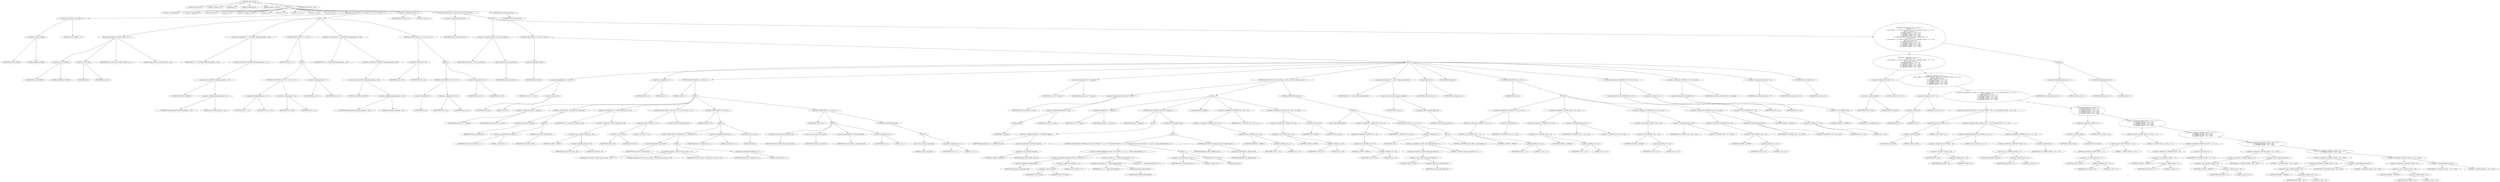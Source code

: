 digraph cache_insert {  
"1000111" [label = "(METHOD,cache_insert)" ]
"1000112" [label = "(PARAM,const char *a1)" ]
"1000113" [label = "(PARAM,_DWORD *a2)" ]
"1000114" [label = "(PARAM,int a3)" ]
"1000115" [label = "(PARAM,unsigned int a4)" ]
"1000116" [label = "(PARAM,unsigned __int16 a5)" ]
"1000117" [label = "(BLOCK,,)" ]
"1000118" [label = "(LOCAL,v5: unsigned int)" ]
"1000119" [label = "(LOCAL,v6: unsigned int)" ]
"1000120" [label = "(LOCAL,result: int)" ]
"1000121" [label = "(LOCAL,v8: int)" ]
"1000122" [label = "(LOCAL,v9: unsigned __int16)" ]
"1000123" [label = "(LOCAL,v10: int)" ]
"1000124" [label = "(LOCAL,v11: int)" ]
"1000125" [label = "(LOCAL,v12: char *)" ]
"1000126" [label = "(LOCAL,v13: char)" ]
"1000127" [label = "(LOCAL,v14: int)" ]
"1000128" [label = "(CONTROL_STRUCTURE,if ( (a5 & 0x980) != 0 ),if ( (a5 & 0x980) != 0 ))" ]
"1000129" [label = "(<operator>.notEquals,(a5 & 0x980) != 0)" ]
"1000130" [label = "(<operator>.and,a5 & 0x980)" ]
"1000131" [label = "(IDENTIFIER,a5,a5 & 0x980)" ]
"1000132" [label = "(LITERAL,0x980,a5 & 0x980)" ]
"1000133" [label = "(LITERAL,0,(a5 & 0x980) != 0)" ]
"1000134" [label = "(BLOCK,,)" ]
"1000135" [label = "(log_query,log_query(a5 | 0x10000, (int)a1, a2, 0))" ]
"1000136" [label = "(<operator>.or,a5 | 0x10000)" ]
"1000137" [label = "(IDENTIFIER,a5,a5 | 0x10000)" ]
"1000138" [label = "(LITERAL,0x10000,a5 | 0x10000)" ]
"1000139" [label = "(<operator>.cast,(int)a1)" ]
"1000140" [label = "(UNKNOWN,int,int)" ]
"1000141" [label = "(IDENTIFIER,a1,(int)a1)" ]
"1000142" [label = "(IDENTIFIER,a2,log_query(a5 | 0x10000, (int)a1, a2, 0))" ]
"1000143" [label = "(LITERAL,0,log_query(a5 | 0x10000, (int)a1, a2, 0))" ]
"1000144" [label = "(<operator>.assignment,v5 = *(_DWORD *)(dnsmasq_daemon + 252))" ]
"1000145" [label = "(IDENTIFIER,v5,v5 = *(_DWORD *)(dnsmasq_daemon + 252))" ]
"1000146" [label = "(<operator>.indirection,*(_DWORD *)(dnsmasq_daemon + 252))" ]
"1000147" [label = "(<operator>.cast,(_DWORD *)(dnsmasq_daemon + 252))" ]
"1000148" [label = "(UNKNOWN,_DWORD *,_DWORD *)" ]
"1000149" [label = "(<operator>.addition,dnsmasq_daemon + 252)" ]
"1000150" [label = "(IDENTIFIER,dnsmasq_daemon,dnsmasq_daemon + 252)" ]
"1000151" [label = "(LITERAL,252,dnsmasq_daemon + 252)" ]
"1000152" [label = "(CONTROL_STRUCTURE,if ( v5 ),if ( v5 ))" ]
"1000153" [label = "(IDENTIFIER,v5,if ( v5 ))" ]
"1000154" [label = "(BLOCK,,)" ]
"1000155" [label = "(CONTROL_STRUCTURE,if ( a4 <= v5 ),if ( a4 <= v5 ))" ]
"1000156" [label = "(<operator>.lessEqualsThan,a4 <= v5)" ]
"1000157" [label = "(IDENTIFIER,a4,a4 <= v5)" ]
"1000158" [label = "(IDENTIFIER,v5,a4 <= v5)" ]
"1000159" [label = "(<operator>.assignment,v5 = a4)" ]
"1000160" [label = "(IDENTIFIER,v5,v5 = a4)" ]
"1000161" [label = "(IDENTIFIER,a4,v5 = a4)" ]
"1000162" [label = "(<operator>.assignment,a4 = v5)" ]
"1000163" [label = "(IDENTIFIER,a4,a4 = v5)" ]
"1000164" [label = "(IDENTIFIER,v5,a4 = v5)" ]
"1000165" [label = "(<operator>.assignment,v6 = *(_DWORD *)(dnsmasq_daemon + 248))" ]
"1000166" [label = "(IDENTIFIER,v6,v6 = *(_DWORD *)(dnsmasq_daemon + 248))" ]
"1000167" [label = "(<operator>.indirection,*(_DWORD *)(dnsmasq_daemon + 248))" ]
"1000168" [label = "(<operator>.cast,(_DWORD *)(dnsmasq_daemon + 248))" ]
"1000169" [label = "(UNKNOWN,_DWORD *,_DWORD *)" ]
"1000170" [label = "(<operator>.addition,dnsmasq_daemon + 248)" ]
"1000171" [label = "(IDENTIFIER,dnsmasq_daemon,dnsmasq_daemon + 248)" ]
"1000172" [label = "(LITERAL,248,dnsmasq_daemon + 248)" ]
"1000173" [label = "(CONTROL_STRUCTURE,if ( a4 < v6 ),if ( a4 < v6 ))" ]
"1000174" [label = "(<operator>.lessThan,a4 < v6)" ]
"1000175" [label = "(IDENTIFIER,a4,a4 < v6)" ]
"1000176" [label = "(IDENTIFIER,v6,a4 < v6)" ]
"1000177" [label = "(BLOCK,,)" ]
"1000178" [label = "(CONTROL_STRUCTURE,if ( !v6 ),if ( !v6 ))" ]
"1000179" [label = "(<operator>.logicalNot,!v6)" ]
"1000180" [label = "(IDENTIFIER,v6,!v6)" ]
"1000181" [label = "(<operator>.assignment,v6 = a4)" ]
"1000182" [label = "(IDENTIFIER,v6,v6 = a4)" ]
"1000183" [label = "(IDENTIFIER,a4,v6 = a4)" ]
"1000184" [label = "(<operator>.assignment,a4 = v6)" ]
"1000185" [label = "(IDENTIFIER,a4,a4 = v6)" ]
"1000186" [label = "(IDENTIFIER,v6,a4 = v6)" ]
"1000187" [label = "(<operator>.assignment,result = 0)" ]
"1000188" [label = "(IDENTIFIER,result,result = 0)" ]
"1000189" [label = "(LITERAL,0,result = 0)" ]
"1000190" [label = "(CONTROL_STRUCTURE,if ( !insert_error ),if ( !insert_error ))" ]
"1000191" [label = "(<operator>.logicalNot,!insert_error)" ]
"1000192" [label = "(IDENTIFIER,insert_error,!insert_error)" ]
"1000193" [label = "(BLOCK,,)" ]
"1000194" [label = "(<operator>.assignment,result = cache_scan_free(a5))" ]
"1000195" [label = "(IDENTIFIER,result,result = cache_scan_free(a5))" ]
"1000196" [label = "(cache_scan_free,cache_scan_free(a5))" ]
"1000197" [label = "(IDENTIFIER,a5,cache_scan_free(a5))" ]
"1000198" [label = "(CONTROL_STRUCTURE,if ( !result ),if ( !result ))" ]
"1000199" [label = "(<operator>.logicalNot,!result)" ]
"1000200" [label = "(IDENTIFIER,result,!result)" ]
"1000201" [label = "(BLOCK,,)" ]
"1000202" [label = "(<operator>.assignment,v14 = a5 & 4)" ]
"1000203" [label = "(IDENTIFIER,v14,v14 = a5 & 4)" ]
"1000204" [label = "(<operator>.and,a5 & 4)" ]
"1000205" [label = "(IDENTIFIER,a5,a5 & 4)" ]
"1000206" [label = "(LITERAL,4,a5 & 4)" ]
"1000207" [label = "(<operator>.assignment,v8 = 0)" ]
"1000208" [label = "(IDENTIFIER,v8,v8 = 0)" ]
"1000209" [label = "(LITERAL,0,v8 = 0)" ]
"1000210" [label = "(CONTROL_STRUCTURE,while ( 1 ),while ( 1 ))" ]
"1000211" [label = "(LITERAL,1,while ( 1 ))" ]
"1000212" [label = "(BLOCK,,)" ]
"1000213" [label = "(<operator>.assignment,result = cache_tail)" ]
"1000214" [label = "(IDENTIFIER,result,result = cache_tail)" ]
"1000215" [label = "(IDENTIFIER,cache_tail,result = cache_tail)" ]
"1000216" [label = "(CONTROL_STRUCTURE,if ( !cache_tail ),if ( !cache_tail ))" ]
"1000217" [label = "(<operator>.logicalNot,!cache_tail)" ]
"1000218" [label = "(IDENTIFIER,cache_tail,!cache_tail)" ]
"1000219" [label = "(BLOCK,,)" ]
"1000220" [label = "(<operator>.assignment,insert_error = 1)" ]
"1000221" [label = "(IDENTIFIER,insert_error,insert_error = 1)" ]
"1000222" [label = "(LITERAL,1,insert_error = 1)" ]
"1000223" [label = "(RETURN,return result;,return result;)" ]
"1000224" [label = "(IDENTIFIER,result,return result;)" ]
"1000225" [label = "(<operator>.assignment,v9 = *(_WORD *)(cache_tail + 36))" ]
"1000226" [label = "(IDENTIFIER,v9,v9 = *(_WORD *)(cache_tail + 36))" ]
"1000227" [label = "(<operator>.indirection,*(_WORD *)(cache_tail + 36))" ]
"1000228" [label = "(<operator>.cast,(_WORD *)(cache_tail + 36))" ]
"1000229" [label = "(UNKNOWN,_WORD *,_WORD *)" ]
"1000230" [label = "(<operator>.addition,cache_tail + 36)" ]
"1000231" [label = "(IDENTIFIER,cache_tail,cache_tail + 36)" ]
"1000232" [label = "(LITERAL,36,cache_tail + 36)" ]
"1000233" [label = "(CONTROL_STRUCTURE,if ( (v9 & 0xC) == 0 ),if ( (v9 & 0xC) == 0 ))" ]
"1000234" [label = "(<operator>.equals,(v9 & 0xC) == 0)" ]
"1000235" [label = "(<operator>.and,v9 & 0xC)" ]
"1000236" [label = "(IDENTIFIER,v9,v9 & 0xC)" ]
"1000237" [label = "(LITERAL,0xC,v9 & 0xC)" ]
"1000238" [label = "(LITERAL,0,(v9 & 0xC) == 0)" ]
"1000239" [label = "(CONTROL_STRUCTURE,break;,break;)" ]
"1000240" [label = "(CONTROL_STRUCTURE,if ( v8 ),if ( v8 ))" ]
"1000241" [label = "(IDENTIFIER,v8,if ( v8 ))" ]
"1000242" [label = "(BLOCK,,)" ]
"1000243" [label = "(CONTROL_STRUCTURE,if ( !warned_8375 ),if ( !warned_8375 ))" ]
"1000244" [label = "(<operator>.logicalNot,!warned_8375)" ]
"1000245" [label = "(IDENTIFIER,warned_8375,!warned_8375)" ]
"1000246" [label = "(BLOCK,,)" ]
"1000247" [label = "(my_syslog,my_syslog(3, \"Internal error in cache.\", v13))" ]
"1000248" [label = "(LITERAL,3,my_syslog(3, \"Internal error in cache.\", v13))" ]
"1000249" [label = "(LITERAL,\"Internal error in cache.\",my_syslog(3, \"Internal error in cache.\", v13))" ]
"1000250" [label = "(IDENTIFIER,v13,my_syslog(3, \"Internal error in cache.\", v13))" ]
"1000251" [label = "(<operator>.assignment,warned_8375 = 1)" ]
"1000252" [label = "(IDENTIFIER,warned_8375,warned_8375 = 1)" ]
"1000253" [label = "(LITERAL,1,warned_8375 = 1)" ]
"1000254" [label = "(<operator>.assignment,insert_error = 1)" ]
"1000255" [label = "(IDENTIFIER,insert_error,insert_error = 1)" ]
"1000256" [label = "(LITERAL,1,insert_error = 1)" ]
"1000257" [label = "(RETURN,return 0;,return 0;)" ]
"1000258" [label = "(LITERAL,0,return 0;)" ]
"1000259" [label = "(CONTROL_STRUCTURE,if ( v14 ),if ( v14 ))" ]
"1000260" [label = "(IDENTIFIER,v14,if ( v14 ))" ]
"1000261" [label = "(BLOCK,,)" ]
"1000262" [label = "(cache_get_name,cache_get_name(cache_tail))" ]
"1000263" [label = "(IDENTIFIER,cache_tail,cache_get_name(cache_tail))" ]
"1000264" [label = "(cache_scan_free,cache_scan_free(v9))" ]
"1000265" [label = "(IDENTIFIER,v9,cache_scan_free(v9))" ]
"1000266" [label = "(<operator>.preIncrement,++cache_live_freed)" ]
"1000267" [label = "(IDENTIFIER,cache_live_freed,++cache_live_freed)" ]
"1000268" [label = "(<operator>.assignment,v8 = 1)" ]
"1000269" [label = "(IDENTIFIER,v8,v8 = 1)" ]
"1000270" [label = "(LITERAL,1,v8 = 1)" ]
"1000271" [label = "(CONTROL_STRUCTURE,else,else)" ]
"1000272" [label = "(BLOCK,,)" ]
"1000273" [label = "(cache_scan_free,cache_scan_free(0))" ]
"1000274" [label = "(LITERAL,0,cache_scan_free(0))" ]
"1000275" [label = "(<operator>.assignment,v14 = 1)" ]
"1000276" [label = "(IDENTIFIER,v14,v14 = 1)" ]
"1000277" [label = "(LITERAL,1,v14 = 1)" ]
"1000278" [label = "(<operator>.assignment,v10 = cache_tail)" ]
"1000279" [label = "(IDENTIFIER,v10,v10 = cache_tail)" ]
"1000280" [label = "(IDENTIFIER,cache_tail,v10 = cache_tail)" ]
"1000281" [label = "(CONTROL_STRUCTURE,if ( a1 && strlen(a1) > 0x31 ),if ( a1 && strlen(a1) > 0x31 ))" ]
"1000282" [label = "(<operator>.logicalAnd,a1 && strlen(a1) > 0x31)" ]
"1000283" [label = "(IDENTIFIER,a1,a1 && strlen(a1) > 0x31)" ]
"1000284" [label = "(<operator>.greaterThan,strlen(a1) > 0x31)" ]
"1000285" [label = "(strlen,strlen(a1))" ]
"1000286" [label = "(IDENTIFIER,a1,strlen(a1))" ]
"1000287" [label = "(LITERAL,0x31,strlen(a1) > 0x31)" ]
"1000288" [label = "(BLOCK,,)" ]
"1000289" [label = "(<operator>.assignment,v11 = big_free)" ]
"1000290" [label = "(IDENTIFIER,v11,v11 = big_free)" ]
"1000291" [label = "(IDENTIFIER,big_free,v11 = big_free)" ]
"1000292" [label = "(CONTROL_STRUCTURE,if ( big_free ),if ( big_free ))" ]
"1000293" [label = "(IDENTIFIER,big_free,if ( big_free ))" ]
"1000294" [label = "(BLOCK,,)" ]
"1000295" [label = "(<operator>.assignment,big_free = *(_DWORD *)big_free)" ]
"1000296" [label = "(IDENTIFIER,big_free,big_free = *(_DWORD *)big_free)" ]
"1000297" [label = "(<operator>.indirection,*(_DWORD *)big_free)" ]
"1000298" [label = "(<operator>.cast,(_DWORD *)big_free)" ]
"1000299" [label = "(UNKNOWN,_DWORD *,_DWORD *)" ]
"1000300" [label = "(IDENTIFIER,big_free,(_DWORD *)big_free)" ]
"1000301" [label = "(CONTROL_STRUCTURE,else,else)" ]
"1000302" [label = "(BLOCK,,)" ]
"1000303" [label = "(CONTROL_STRUCTURE,if ( !bignames_left && (a5 & 0x5000) == 0 || (v11 = whine_malloc(0x404u)) == 0 ),if ( !bignames_left && (a5 & 0x5000) == 0 || (v11 = whine_malloc(0x404u)) == 0 ))" ]
"1000304" [label = "(<operator>.logicalOr,!bignames_left && (a5 & 0x5000) == 0 || (v11 = whine_malloc(0x404u)) == 0)" ]
"1000305" [label = "(<operator>.logicalAnd,!bignames_left && (a5 & 0x5000) == 0)" ]
"1000306" [label = "(<operator>.logicalNot,!bignames_left)" ]
"1000307" [label = "(IDENTIFIER,bignames_left,!bignames_left)" ]
"1000308" [label = "(<operator>.equals,(a5 & 0x5000) == 0)" ]
"1000309" [label = "(<operator>.and,a5 & 0x5000)" ]
"1000310" [label = "(IDENTIFIER,a5,a5 & 0x5000)" ]
"1000311" [label = "(LITERAL,0x5000,a5 & 0x5000)" ]
"1000312" [label = "(LITERAL,0,(a5 & 0x5000) == 0)" ]
"1000313" [label = "(<operator>.equals,(v11 = whine_malloc(0x404u)) == 0)" ]
"1000314" [label = "(<operator>.assignment,v11 = whine_malloc(0x404u))" ]
"1000315" [label = "(IDENTIFIER,v11,v11 = whine_malloc(0x404u))" ]
"1000316" [label = "(whine_malloc,whine_malloc(0x404u))" ]
"1000317" [label = "(LITERAL,0x404u,whine_malloc(0x404u))" ]
"1000318" [label = "(LITERAL,0,(v11 = whine_malloc(0x404u)) == 0)" ]
"1000319" [label = "(BLOCK,,)" ]
"1000320" [label = "(<operator>.assignment,insert_error = 1)" ]
"1000321" [label = "(IDENTIFIER,insert_error,insert_error = 1)" ]
"1000322" [label = "(LITERAL,1,insert_error = 1)" ]
"1000323" [label = "(RETURN,return 0;,return 0;)" ]
"1000324" [label = "(LITERAL,0,return 0;)" ]
"1000325" [label = "(CONTROL_STRUCTURE,if ( bignames_left ),if ( bignames_left ))" ]
"1000326" [label = "(IDENTIFIER,bignames_left,if ( bignames_left ))" ]
"1000327" [label = "(<operator>.preDecrement,--bignames_left)" ]
"1000328" [label = "(IDENTIFIER,bignames_left,--bignames_left)" ]
"1000329" [label = "(cache_unlink,cache_unlink())" ]
"1000330" [label = "(<operator>.assignment,*(_DWORD *)(v10 + 40) = v11)" ]
"1000331" [label = "(<operator>.indirection,*(_DWORD *)(v10 + 40))" ]
"1000332" [label = "(<operator>.cast,(_DWORD *)(v10 + 40))" ]
"1000333" [label = "(UNKNOWN,_DWORD *,_DWORD *)" ]
"1000334" [label = "(<operator>.addition,v10 + 40)" ]
"1000335" [label = "(IDENTIFIER,v10,v10 + 40)" ]
"1000336" [label = "(LITERAL,40,v10 + 40)" ]
"1000337" [label = "(IDENTIFIER,v11,*(_DWORD *)(v10 + 40) = v11)" ]
"1000338" [label = "(<operator>.assignment,*(_WORD *)(v10 + 36) = a5 | 0x200)" ]
"1000339" [label = "(<operator>.indirection,*(_WORD *)(v10 + 36))" ]
"1000340" [label = "(<operator>.cast,(_WORD *)(v10 + 36))" ]
"1000341" [label = "(UNKNOWN,_WORD *,_WORD *)" ]
"1000342" [label = "(<operator>.addition,v10 + 36)" ]
"1000343" [label = "(IDENTIFIER,v10,v10 + 36)" ]
"1000344" [label = "(LITERAL,36,v10 + 36)" ]
"1000345" [label = "(<operator>.or,a5 | 0x200)" ]
"1000346" [label = "(IDENTIFIER,a5,a5 | 0x200)" ]
"1000347" [label = "(LITERAL,0x200,a5 | 0x200)" ]
"1000348" [label = "(CONTROL_STRUCTURE,else,else)" ]
"1000349" [label = "(BLOCK,,)" ]
"1000350" [label = "(cache_unlink,cache_unlink())" ]
"1000351" [label = "(<operator>.assignment,*(_WORD *)(v10 + 36) = a5)" ]
"1000352" [label = "(<operator>.indirection,*(_WORD *)(v10 + 36))" ]
"1000353" [label = "(<operator>.cast,(_WORD *)(v10 + 36))" ]
"1000354" [label = "(UNKNOWN,_WORD *,_WORD *)" ]
"1000355" [label = "(<operator>.addition,v10 + 36)" ]
"1000356" [label = "(IDENTIFIER,v10,v10 + 36)" ]
"1000357" [label = "(LITERAL,36,v10 + 36)" ]
"1000358" [label = "(IDENTIFIER,a5,*(_WORD *)(v10 + 36) = a5)" ]
"1000359" [label = "(CONTROL_STRUCTURE,if ( !a1 ),if ( !a1 ))" ]
"1000360" [label = "(<operator>.logicalNot,!a1)" ]
"1000361" [label = "(IDENTIFIER,a1,!a1)" ]
"1000362" [label = "(BLOCK,,)" ]
"1000363" [label = "(<operator>.assignment,*(_BYTE *)cache_get_name(v10) = 0)" ]
"1000364" [label = "(<operator>.indirection,*(_BYTE *)cache_get_name(v10))" ]
"1000365" [label = "(<operator>.cast,(_BYTE *)cache_get_name(v10))" ]
"1000366" [label = "(UNKNOWN,_BYTE *,_BYTE *)" ]
"1000367" [label = "(cache_get_name,cache_get_name(v10))" ]
"1000368" [label = "(IDENTIFIER,v10,cache_get_name(v10))" ]
"1000369" [label = "(LITERAL,0,*(_BYTE *)cache_get_name(v10) = 0)" ]
"1000370" [label = "(CONTROL_STRUCTURE,goto LABEL_47;,goto LABEL_47;)" ]
"1000371" [label = "(<operator>.assignment,v12 = (char *)cache_get_name(v10))" ]
"1000372" [label = "(IDENTIFIER,v12,v12 = (char *)cache_get_name(v10))" ]
"1000373" [label = "(<operator>.cast,(char *)cache_get_name(v10))" ]
"1000374" [label = "(UNKNOWN,char *,char *)" ]
"1000375" [label = "(cache_get_name,cache_get_name(v10))" ]
"1000376" [label = "(IDENTIFIER,v10,cache_get_name(v10))" ]
"1000377" [label = "(strcpy,strcpy(v12, a1))" ]
"1000378" [label = "(IDENTIFIER,v12,strcpy(v12, a1))" ]
"1000379" [label = "(IDENTIFIER,a1,strcpy(v12, a1))" ]
"1000380" [label = "(JUMP_TARGET,LABEL_47)" ]
"1000381" [label = "(CONTROL_STRUCTURE,if ( a2 ),if ( a2 ))" ]
"1000382" [label = "(IDENTIFIER,a2,if ( a2 ))" ]
"1000383" [label = "(BLOCK,,)" ]
"1000384" [label = "(<operator>.assignment,*(_DWORD *)(v10 + 12) = *a2)" ]
"1000385" [label = "(<operator>.indirection,*(_DWORD *)(v10 + 12))" ]
"1000386" [label = "(<operator>.cast,(_DWORD *)(v10 + 12))" ]
"1000387" [label = "(UNKNOWN,_DWORD *,_DWORD *)" ]
"1000388" [label = "(<operator>.addition,v10 + 12)" ]
"1000389" [label = "(IDENTIFIER,v10,v10 + 12)" ]
"1000390" [label = "(LITERAL,12,v10 + 12)" ]
"1000391" [label = "(<operator>.indirection,*a2)" ]
"1000392" [label = "(IDENTIFIER,a2,*(_DWORD *)(v10 + 12) = *a2)" ]
"1000393" [label = "(<operator>.assignment,*(_DWORD *)(v10 + 16) = a2[1])" ]
"1000394" [label = "(<operator>.indirection,*(_DWORD *)(v10 + 16))" ]
"1000395" [label = "(<operator>.cast,(_DWORD *)(v10 + 16))" ]
"1000396" [label = "(UNKNOWN,_DWORD *,_DWORD *)" ]
"1000397" [label = "(<operator>.addition,v10 + 16)" ]
"1000398" [label = "(IDENTIFIER,v10,v10 + 16)" ]
"1000399" [label = "(LITERAL,16,v10 + 16)" ]
"1000400" [label = "(<operator>.indirectIndexAccess,a2[1])" ]
"1000401" [label = "(IDENTIFIER,a2,*(_DWORD *)(v10 + 16) = a2[1])" ]
"1000402" [label = "(LITERAL,1,*(_DWORD *)(v10 + 16) = a2[1])" ]
"1000403" [label = "(<operator>.assignment,*(_DWORD *)(v10 + 20) = a2[2])" ]
"1000404" [label = "(<operator>.indirection,*(_DWORD *)(v10 + 20))" ]
"1000405" [label = "(<operator>.cast,(_DWORD *)(v10 + 20))" ]
"1000406" [label = "(UNKNOWN,_DWORD *,_DWORD *)" ]
"1000407" [label = "(<operator>.addition,v10 + 20)" ]
"1000408" [label = "(IDENTIFIER,v10,v10 + 20)" ]
"1000409" [label = "(LITERAL,20,v10 + 20)" ]
"1000410" [label = "(<operator>.indirectIndexAccess,a2[2])" ]
"1000411" [label = "(IDENTIFIER,a2,*(_DWORD *)(v10 + 20) = a2[2])" ]
"1000412" [label = "(LITERAL,2,*(_DWORD *)(v10 + 20) = a2[2])" ]
"1000413" [label = "(<operator>.assignment,*(_DWORD *)(v10 + 24) = a2[3])" ]
"1000414" [label = "(<operator>.indirection,*(_DWORD *)(v10 + 24))" ]
"1000415" [label = "(<operator>.cast,(_DWORD *)(v10 + 24))" ]
"1000416" [label = "(UNKNOWN,_DWORD *,_DWORD *)" ]
"1000417" [label = "(<operator>.addition,v10 + 24)" ]
"1000418" [label = "(IDENTIFIER,v10,v10 + 24)" ]
"1000419" [label = "(LITERAL,24,v10 + 24)" ]
"1000420" [label = "(<operator>.indirectIndexAccess,a2[3])" ]
"1000421" [label = "(IDENTIFIER,a2,*(_DWORD *)(v10 + 24) = a2[3])" ]
"1000422" [label = "(LITERAL,3,*(_DWORD *)(v10 + 24) = a2[3])" ]
"1000423" [label = "(<operator>.assignment,*(_DWORD *)(v10 + 28) = a3 + a4)" ]
"1000424" [label = "(<operator>.indirection,*(_DWORD *)(v10 + 28))" ]
"1000425" [label = "(<operator>.cast,(_DWORD *)(v10 + 28))" ]
"1000426" [label = "(UNKNOWN,_DWORD *,_DWORD *)" ]
"1000427" [label = "(<operator>.addition,v10 + 28)" ]
"1000428" [label = "(IDENTIFIER,v10,v10 + 28)" ]
"1000429" [label = "(LITERAL,28,v10 + 28)" ]
"1000430" [label = "(<operator>.addition,a3 + a4)" ]
"1000431" [label = "(IDENTIFIER,a3,a3 + a4)" ]
"1000432" [label = "(IDENTIFIER,a4,a3 + a4)" ]
"1000433" [label = "(<operator>.assignment,*(_DWORD *)v10 = new_chain)" ]
"1000434" [label = "(<operator>.indirection,*(_DWORD *)v10)" ]
"1000435" [label = "(<operator>.cast,(_DWORD *)v10)" ]
"1000436" [label = "(UNKNOWN,_DWORD *,_DWORD *)" ]
"1000437" [label = "(IDENTIFIER,v10,(_DWORD *)v10)" ]
"1000438" [label = "(IDENTIFIER,new_chain,*(_DWORD *)v10 = new_chain)" ]
"1000439" [label = "(<operator>.assignment,new_chain = v10)" ]
"1000440" [label = "(IDENTIFIER,new_chain,new_chain = v10)" ]
"1000441" [label = "(IDENTIFIER,v10,new_chain = v10)" ]
"1000442" [label = "(RETURN,return v10;,return v10;)" ]
"1000443" [label = "(IDENTIFIER,v10,return v10;)" ]
"1000444" [label = "(CONTROL_STRUCTURE,if ( (a5 & 0x180) == 0\n      || (a5 & 8) == 0\n      || ((a5 & 0x80) == 0 || *(char *)(result + 36) >= 0 || *(_DWORD *)(result + 12) != *a2)\n      && ((a5 & 0x100) == 0\n       || (*(_BYTE *)(result + 37) & 1) == 0\n       || *(_DWORD *)(result + 12) != *a2\n       || *(_DWORD *)(result + 16) != a2[1]\n       || *(_DWORD *)(result + 20) != a2[2]\n       || *(_DWORD *)(result + 24) != a2[3]) ),if ( (a5 & 0x180) == 0\n      || (a5 & 8) == 0\n      || ((a5 & 0x80) == 0 || *(char *)(result + 36) >= 0 || *(_DWORD *)(result + 12) != *a2)\n      && ((a5 & 0x100) == 0\n       || (*(_BYTE *)(result + 37) & 1) == 0\n       || *(_DWORD *)(result + 12) != *a2\n       || *(_DWORD *)(result + 16) != a2[1]\n       || *(_DWORD *)(result + 20) != a2[2]\n       || *(_DWORD *)(result + 24) != a2[3]) ))" ]
"1000445" [label = "(<operator>.logicalOr,(a5 & 0x180) == 0\n      || (a5 & 8) == 0\n      || ((a5 & 0x80) == 0 || *(char *)(result + 36) >= 0 || *(_DWORD *)(result + 12) != *a2)\n      && ((a5 & 0x100) == 0\n       || (*(_BYTE *)(result + 37) & 1) == 0\n       || *(_DWORD *)(result + 12) != *a2\n       || *(_DWORD *)(result + 16) != a2[1]\n       || *(_DWORD *)(result + 20) != a2[2]\n       || *(_DWORD *)(result + 24) != a2[3]))" ]
"1000446" [label = "(<operator>.equals,(a5 & 0x180) == 0)" ]
"1000447" [label = "(<operator>.and,a5 & 0x180)" ]
"1000448" [label = "(IDENTIFIER,a5,a5 & 0x180)" ]
"1000449" [label = "(LITERAL,0x180,a5 & 0x180)" ]
"1000450" [label = "(LITERAL,0,(a5 & 0x180) == 0)" ]
"1000451" [label = "(<operator>.logicalOr,(a5 & 8) == 0\n      || ((a5 & 0x80) == 0 || *(char *)(result + 36) >= 0 || *(_DWORD *)(result + 12) != *a2)\n      && ((a5 & 0x100) == 0\n       || (*(_BYTE *)(result + 37) & 1) == 0\n       || *(_DWORD *)(result + 12) != *a2\n       || *(_DWORD *)(result + 16) != a2[1]\n       || *(_DWORD *)(result + 20) != a2[2]\n       || *(_DWORD *)(result + 24) != a2[3]))" ]
"1000452" [label = "(<operator>.equals,(a5 & 8) == 0)" ]
"1000453" [label = "(<operator>.and,a5 & 8)" ]
"1000454" [label = "(IDENTIFIER,a5,a5 & 8)" ]
"1000455" [label = "(LITERAL,8,a5 & 8)" ]
"1000456" [label = "(LITERAL,0,(a5 & 8) == 0)" ]
"1000457" [label = "(<operator>.logicalAnd,((a5 & 0x80) == 0 || *(char *)(result + 36) >= 0 || *(_DWORD *)(result + 12) != *a2)\n      && ((a5 & 0x100) == 0\n       || (*(_BYTE *)(result + 37) & 1) == 0\n       || *(_DWORD *)(result + 12) != *a2\n       || *(_DWORD *)(result + 16) != a2[1]\n       || *(_DWORD *)(result + 20) != a2[2]\n       || *(_DWORD *)(result + 24) != a2[3]))" ]
"1000458" [label = "(<operator>.logicalOr,(a5 & 0x80) == 0 || *(char *)(result + 36) >= 0 || *(_DWORD *)(result + 12) != *a2)" ]
"1000459" [label = "(<operator>.equals,(a5 & 0x80) == 0)" ]
"1000460" [label = "(<operator>.and,a5 & 0x80)" ]
"1000461" [label = "(IDENTIFIER,a5,a5 & 0x80)" ]
"1000462" [label = "(LITERAL,0x80,a5 & 0x80)" ]
"1000463" [label = "(LITERAL,0,(a5 & 0x80) == 0)" ]
"1000464" [label = "(<operator>.logicalOr,*(char *)(result + 36) >= 0 || *(_DWORD *)(result + 12) != *a2)" ]
"1000465" [label = "(<operator>.greaterEqualsThan,*(char *)(result + 36) >= 0)" ]
"1000466" [label = "(<operator>.indirection,*(char *)(result + 36))" ]
"1000467" [label = "(<operator>.cast,(char *)(result + 36))" ]
"1000468" [label = "(UNKNOWN,char *,char *)" ]
"1000469" [label = "(<operator>.addition,result + 36)" ]
"1000470" [label = "(IDENTIFIER,result,result + 36)" ]
"1000471" [label = "(LITERAL,36,result + 36)" ]
"1000472" [label = "(LITERAL,0,*(char *)(result + 36) >= 0)" ]
"1000473" [label = "(<operator>.notEquals,*(_DWORD *)(result + 12) != *a2)" ]
"1000474" [label = "(<operator>.indirection,*(_DWORD *)(result + 12))" ]
"1000475" [label = "(<operator>.cast,(_DWORD *)(result + 12))" ]
"1000476" [label = "(UNKNOWN,_DWORD *,_DWORD *)" ]
"1000477" [label = "(<operator>.addition,result + 12)" ]
"1000478" [label = "(IDENTIFIER,result,result + 12)" ]
"1000479" [label = "(LITERAL,12,result + 12)" ]
"1000480" [label = "(<operator>.indirection,*a2)" ]
"1000481" [label = "(IDENTIFIER,a2,*(_DWORD *)(result + 12) != *a2)" ]
"1000482" [label = "(<operator>.logicalOr,(a5 & 0x100) == 0\n       || (*(_BYTE *)(result + 37) & 1) == 0\n       || *(_DWORD *)(result + 12) != *a2\n       || *(_DWORD *)(result + 16) != a2[1]\n       || *(_DWORD *)(result + 20) != a2[2]\n       || *(_DWORD *)(result + 24) != a2[3])" ]
"1000483" [label = "(<operator>.equals,(a5 & 0x100) == 0)" ]
"1000484" [label = "(<operator>.and,a5 & 0x100)" ]
"1000485" [label = "(IDENTIFIER,a5,a5 & 0x100)" ]
"1000486" [label = "(LITERAL,0x100,a5 & 0x100)" ]
"1000487" [label = "(LITERAL,0,(a5 & 0x100) == 0)" ]
"1000488" [label = "(<operator>.logicalOr,(*(_BYTE *)(result + 37) & 1) == 0\n       || *(_DWORD *)(result + 12) != *a2\n       || *(_DWORD *)(result + 16) != a2[1]\n       || *(_DWORD *)(result + 20) != a2[2]\n       || *(_DWORD *)(result + 24) != a2[3])" ]
"1000489" [label = "(<operator>.equals,(*(_BYTE *)(result + 37) & 1) == 0)" ]
"1000490" [label = "(<operator>.and,*(_BYTE *)(result + 37) & 1)" ]
"1000491" [label = "(<operator>.indirection,*(_BYTE *)(result + 37))" ]
"1000492" [label = "(<operator>.cast,(_BYTE *)(result + 37))" ]
"1000493" [label = "(UNKNOWN,_BYTE *,_BYTE *)" ]
"1000494" [label = "(<operator>.addition,result + 37)" ]
"1000495" [label = "(IDENTIFIER,result,result + 37)" ]
"1000496" [label = "(LITERAL,37,result + 37)" ]
"1000497" [label = "(LITERAL,1,*(_BYTE *)(result + 37) & 1)" ]
"1000498" [label = "(LITERAL,0,(*(_BYTE *)(result + 37) & 1) == 0)" ]
"1000499" [label = "(<operator>.logicalOr,*(_DWORD *)(result + 12) != *a2\n       || *(_DWORD *)(result + 16) != a2[1]\n       || *(_DWORD *)(result + 20) != a2[2]\n       || *(_DWORD *)(result + 24) != a2[3])" ]
"1000500" [label = "(<operator>.notEquals,*(_DWORD *)(result + 12) != *a2)" ]
"1000501" [label = "(<operator>.indirection,*(_DWORD *)(result + 12))" ]
"1000502" [label = "(<operator>.cast,(_DWORD *)(result + 12))" ]
"1000503" [label = "(UNKNOWN,_DWORD *,_DWORD *)" ]
"1000504" [label = "(<operator>.addition,result + 12)" ]
"1000505" [label = "(IDENTIFIER,result,result + 12)" ]
"1000506" [label = "(LITERAL,12,result + 12)" ]
"1000507" [label = "(<operator>.indirection,*a2)" ]
"1000508" [label = "(IDENTIFIER,a2,*(_DWORD *)(result + 12) != *a2)" ]
"1000509" [label = "(<operator>.logicalOr,*(_DWORD *)(result + 16) != a2[1]\n       || *(_DWORD *)(result + 20) != a2[2]\n       || *(_DWORD *)(result + 24) != a2[3])" ]
"1000510" [label = "(<operator>.notEquals,*(_DWORD *)(result + 16) != a2[1])" ]
"1000511" [label = "(<operator>.indirection,*(_DWORD *)(result + 16))" ]
"1000512" [label = "(<operator>.cast,(_DWORD *)(result + 16))" ]
"1000513" [label = "(UNKNOWN,_DWORD *,_DWORD *)" ]
"1000514" [label = "(<operator>.addition,result + 16)" ]
"1000515" [label = "(IDENTIFIER,result,result + 16)" ]
"1000516" [label = "(LITERAL,16,result + 16)" ]
"1000517" [label = "(<operator>.indirectIndexAccess,a2[1])" ]
"1000518" [label = "(IDENTIFIER,a2,*(_DWORD *)(result + 16) != a2[1])" ]
"1000519" [label = "(LITERAL,1,*(_DWORD *)(result + 16) != a2[1])" ]
"1000520" [label = "(<operator>.logicalOr,*(_DWORD *)(result + 20) != a2[2]\n       || *(_DWORD *)(result + 24) != a2[3])" ]
"1000521" [label = "(<operator>.notEquals,*(_DWORD *)(result + 20) != a2[2])" ]
"1000522" [label = "(<operator>.indirection,*(_DWORD *)(result + 20))" ]
"1000523" [label = "(<operator>.cast,(_DWORD *)(result + 20))" ]
"1000524" [label = "(UNKNOWN,_DWORD *,_DWORD *)" ]
"1000525" [label = "(<operator>.addition,result + 20)" ]
"1000526" [label = "(IDENTIFIER,result,result + 20)" ]
"1000527" [label = "(LITERAL,20,result + 20)" ]
"1000528" [label = "(<operator>.indirectIndexAccess,a2[2])" ]
"1000529" [label = "(IDENTIFIER,a2,*(_DWORD *)(result + 20) != a2[2])" ]
"1000530" [label = "(LITERAL,2,*(_DWORD *)(result + 20) != a2[2])" ]
"1000531" [label = "(<operator>.notEquals,*(_DWORD *)(result + 24) != a2[3])" ]
"1000532" [label = "(<operator>.indirection,*(_DWORD *)(result + 24))" ]
"1000533" [label = "(<operator>.cast,(_DWORD *)(result + 24))" ]
"1000534" [label = "(UNKNOWN,_DWORD *,_DWORD *)" ]
"1000535" [label = "(<operator>.addition,result + 24)" ]
"1000536" [label = "(IDENTIFIER,result,result + 24)" ]
"1000537" [label = "(LITERAL,24,result + 24)" ]
"1000538" [label = "(<operator>.indirectIndexAccess,a2[3])" ]
"1000539" [label = "(IDENTIFIER,a2,*(_DWORD *)(result + 24) != a2[3])" ]
"1000540" [label = "(LITERAL,3,*(_DWORD *)(result + 24) != a2[3])" ]
"1000541" [label = "(BLOCK,,)" ]
"1000542" [label = "(<operator>.assignment,insert_error = 1)" ]
"1000543" [label = "(IDENTIFIER,insert_error,insert_error = 1)" ]
"1000544" [label = "(LITERAL,1,insert_error = 1)" ]
"1000545" [label = "(<operator>.assignment,result = 0)" ]
"1000546" [label = "(IDENTIFIER,result,result = 0)" ]
"1000547" [label = "(LITERAL,0,result = 0)" ]
"1000548" [label = "(RETURN,return result;,return result;)" ]
"1000549" [label = "(IDENTIFIER,result,return result;)" ]
"1000550" [label = "(METHOD_RETURN,int __cdecl)" ]
  "1000111" -> "1000112" 
  "1000111" -> "1000113" 
  "1000111" -> "1000114" 
  "1000111" -> "1000115" 
  "1000111" -> "1000116" 
  "1000111" -> "1000117" 
  "1000111" -> "1000550" 
  "1000117" -> "1000118" 
  "1000117" -> "1000119" 
  "1000117" -> "1000120" 
  "1000117" -> "1000121" 
  "1000117" -> "1000122" 
  "1000117" -> "1000123" 
  "1000117" -> "1000124" 
  "1000117" -> "1000125" 
  "1000117" -> "1000126" 
  "1000117" -> "1000127" 
  "1000117" -> "1000128" 
  "1000117" -> "1000187" 
  "1000117" -> "1000190" 
  "1000117" -> "1000548" 
  "1000128" -> "1000129" 
  "1000128" -> "1000134" 
  "1000129" -> "1000130" 
  "1000129" -> "1000133" 
  "1000130" -> "1000131" 
  "1000130" -> "1000132" 
  "1000134" -> "1000135" 
  "1000134" -> "1000144" 
  "1000134" -> "1000152" 
  "1000134" -> "1000165" 
  "1000134" -> "1000173" 
  "1000135" -> "1000136" 
  "1000135" -> "1000139" 
  "1000135" -> "1000142" 
  "1000135" -> "1000143" 
  "1000136" -> "1000137" 
  "1000136" -> "1000138" 
  "1000139" -> "1000140" 
  "1000139" -> "1000141" 
  "1000144" -> "1000145" 
  "1000144" -> "1000146" 
  "1000146" -> "1000147" 
  "1000147" -> "1000148" 
  "1000147" -> "1000149" 
  "1000149" -> "1000150" 
  "1000149" -> "1000151" 
  "1000152" -> "1000153" 
  "1000152" -> "1000154" 
  "1000154" -> "1000155" 
  "1000154" -> "1000162" 
  "1000155" -> "1000156" 
  "1000155" -> "1000159" 
  "1000156" -> "1000157" 
  "1000156" -> "1000158" 
  "1000159" -> "1000160" 
  "1000159" -> "1000161" 
  "1000162" -> "1000163" 
  "1000162" -> "1000164" 
  "1000165" -> "1000166" 
  "1000165" -> "1000167" 
  "1000167" -> "1000168" 
  "1000168" -> "1000169" 
  "1000168" -> "1000170" 
  "1000170" -> "1000171" 
  "1000170" -> "1000172" 
  "1000173" -> "1000174" 
  "1000173" -> "1000177" 
  "1000174" -> "1000175" 
  "1000174" -> "1000176" 
  "1000177" -> "1000178" 
  "1000177" -> "1000184" 
  "1000178" -> "1000179" 
  "1000178" -> "1000181" 
  "1000179" -> "1000180" 
  "1000181" -> "1000182" 
  "1000181" -> "1000183" 
  "1000184" -> "1000185" 
  "1000184" -> "1000186" 
  "1000187" -> "1000188" 
  "1000187" -> "1000189" 
  "1000190" -> "1000191" 
  "1000190" -> "1000193" 
  "1000191" -> "1000192" 
  "1000193" -> "1000194" 
  "1000193" -> "1000198" 
  "1000193" -> "1000444" 
  "1000194" -> "1000195" 
  "1000194" -> "1000196" 
  "1000196" -> "1000197" 
  "1000198" -> "1000199" 
  "1000198" -> "1000201" 
  "1000199" -> "1000200" 
  "1000201" -> "1000202" 
  "1000201" -> "1000207" 
  "1000201" -> "1000210" 
  "1000201" -> "1000278" 
  "1000201" -> "1000281" 
  "1000201" -> "1000371" 
  "1000201" -> "1000377" 
  "1000201" -> "1000380" 
  "1000201" -> "1000381" 
  "1000201" -> "1000423" 
  "1000201" -> "1000433" 
  "1000201" -> "1000439" 
  "1000201" -> "1000442" 
  "1000202" -> "1000203" 
  "1000202" -> "1000204" 
  "1000204" -> "1000205" 
  "1000204" -> "1000206" 
  "1000207" -> "1000208" 
  "1000207" -> "1000209" 
  "1000210" -> "1000211" 
  "1000210" -> "1000212" 
  "1000212" -> "1000213" 
  "1000212" -> "1000216" 
  "1000212" -> "1000225" 
  "1000212" -> "1000233" 
  "1000212" -> "1000240" 
  "1000212" -> "1000259" 
  "1000213" -> "1000214" 
  "1000213" -> "1000215" 
  "1000216" -> "1000217" 
  "1000216" -> "1000219" 
  "1000217" -> "1000218" 
  "1000219" -> "1000220" 
  "1000219" -> "1000223" 
  "1000220" -> "1000221" 
  "1000220" -> "1000222" 
  "1000223" -> "1000224" 
  "1000225" -> "1000226" 
  "1000225" -> "1000227" 
  "1000227" -> "1000228" 
  "1000228" -> "1000229" 
  "1000228" -> "1000230" 
  "1000230" -> "1000231" 
  "1000230" -> "1000232" 
  "1000233" -> "1000234" 
  "1000233" -> "1000239" 
  "1000234" -> "1000235" 
  "1000234" -> "1000238" 
  "1000235" -> "1000236" 
  "1000235" -> "1000237" 
  "1000240" -> "1000241" 
  "1000240" -> "1000242" 
  "1000242" -> "1000243" 
  "1000242" -> "1000254" 
  "1000242" -> "1000257" 
  "1000243" -> "1000244" 
  "1000243" -> "1000246" 
  "1000244" -> "1000245" 
  "1000246" -> "1000247" 
  "1000246" -> "1000251" 
  "1000247" -> "1000248" 
  "1000247" -> "1000249" 
  "1000247" -> "1000250" 
  "1000251" -> "1000252" 
  "1000251" -> "1000253" 
  "1000254" -> "1000255" 
  "1000254" -> "1000256" 
  "1000257" -> "1000258" 
  "1000259" -> "1000260" 
  "1000259" -> "1000261" 
  "1000259" -> "1000271" 
  "1000261" -> "1000262" 
  "1000261" -> "1000264" 
  "1000261" -> "1000266" 
  "1000261" -> "1000268" 
  "1000262" -> "1000263" 
  "1000264" -> "1000265" 
  "1000266" -> "1000267" 
  "1000268" -> "1000269" 
  "1000268" -> "1000270" 
  "1000271" -> "1000272" 
  "1000272" -> "1000273" 
  "1000272" -> "1000275" 
  "1000273" -> "1000274" 
  "1000275" -> "1000276" 
  "1000275" -> "1000277" 
  "1000278" -> "1000279" 
  "1000278" -> "1000280" 
  "1000281" -> "1000282" 
  "1000281" -> "1000288" 
  "1000281" -> "1000348" 
  "1000282" -> "1000283" 
  "1000282" -> "1000284" 
  "1000284" -> "1000285" 
  "1000284" -> "1000287" 
  "1000285" -> "1000286" 
  "1000288" -> "1000289" 
  "1000288" -> "1000292" 
  "1000288" -> "1000329" 
  "1000288" -> "1000330" 
  "1000288" -> "1000338" 
  "1000289" -> "1000290" 
  "1000289" -> "1000291" 
  "1000292" -> "1000293" 
  "1000292" -> "1000294" 
  "1000292" -> "1000301" 
  "1000294" -> "1000295" 
  "1000295" -> "1000296" 
  "1000295" -> "1000297" 
  "1000297" -> "1000298" 
  "1000298" -> "1000299" 
  "1000298" -> "1000300" 
  "1000301" -> "1000302" 
  "1000302" -> "1000303" 
  "1000302" -> "1000325" 
  "1000303" -> "1000304" 
  "1000303" -> "1000319" 
  "1000304" -> "1000305" 
  "1000304" -> "1000313" 
  "1000305" -> "1000306" 
  "1000305" -> "1000308" 
  "1000306" -> "1000307" 
  "1000308" -> "1000309" 
  "1000308" -> "1000312" 
  "1000309" -> "1000310" 
  "1000309" -> "1000311" 
  "1000313" -> "1000314" 
  "1000313" -> "1000318" 
  "1000314" -> "1000315" 
  "1000314" -> "1000316" 
  "1000316" -> "1000317" 
  "1000319" -> "1000320" 
  "1000319" -> "1000323" 
  "1000320" -> "1000321" 
  "1000320" -> "1000322" 
  "1000323" -> "1000324" 
  "1000325" -> "1000326" 
  "1000325" -> "1000327" 
  "1000327" -> "1000328" 
  "1000330" -> "1000331" 
  "1000330" -> "1000337" 
  "1000331" -> "1000332" 
  "1000332" -> "1000333" 
  "1000332" -> "1000334" 
  "1000334" -> "1000335" 
  "1000334" -> "1000336" 
  "1000338" -> "1000339" 
  "1000338" -> "1000345" 
  "1000339" -> "1000340" 
  "1000340" -> "1000341" 
  "1000340" -> "1000342" 
  "1000342" -> "1000343" 
  "1000342" -> "1000344" 
  "1000345" -> "1000346" 
  "1000345" -> "1000347" 
  "1000348" -> "1000349" 
  "1000349" -> "1000350" 
  "1000349" -> "1000351" 
  "1000349" -> "1000359" 
  "1000351" -> "1000352" 
  "1000351" -> "1000358" 
  "1000352" -> "1000353" 
  "1000353" -> "1000354" 
  "1000353" -> "1000355" 
  "1000355" -> "1000356" 
  "1000355" -> "1000357" 
  "1000359" -> "1000360" 
  "1000359" -> "1000362" 
  "1000360" -> "1000361" 
  "1000362" -> "1000363" 
  "1000362" -> "1000370" 
  "1000363" -> "1000364" 
  "1000363" -> "1000369" 
  "1000364" -> "1000365" 
  "1000365" -> "1000366" 
  "1000365" -> "1000367" 
  "1000367" -> "1000368" 
  "1000371" -> "1000372" 
  "1000371" -> "1000373" 
  "1000373" -> "1000374" 
  "1000373" -> "1000375" 
  "1000375" -> "1000376" 
  "1000377" -> "1000378" 
  "1000377" -> "1000379" 
  "1000381" -> "1000382" 
  "1000381" -> "1000383" 
  "1000383" -> "1000384" 
  "1000383" -> "1000393" 
  "1000383" -> "1000403" 
  "1000383" -> "1000413" 
  "1000384" -> "1000385" 
  "1000384" -> "1000391" 
  "1000385" -> "1000386" 
  "1000386" -> "1000387" 
  "1000386" -> "1000388" 
  "1000388" -> "1000389" 
  "1000388" -> "1000390" 
  "1000391" -> "1000392" 
  "1000393" -> "1000394" 
  "1000393" -> "1000400" 
  "1000394" -> "1000395" 
  "1000395" -> "1000396" 
  "1000395" -> "1000397" 
  "1000397" -> "1000398" 
  "1000397" -> "1000399" 
  "1000400" -> "1000401" 
  "1000400" -> "1000402" 
  "1000403" -> "1000404" 
  "1000403" -> "1000410" 
  "1000404" -> "1000405" 
  "1000405" -> "1000406" 
  "1000405" -> "1000407" 
  "1000407" -> "1000408" 
  "1000407" -> "1000409" 
  "1000410" -> "1000411" 
  "1000410" -> "1000412" 
  "1000413" -> "1000414" 
  "1000413" -> "1000420" 
  "1000414" -> "1000415" 
  "1000415" -> "1000416" 
  "1000415" -> "1000417" 
  "1000417" -> "1000418" 
  "1000417" -> "1000419" 
  "1000420" -> "1000421" 
  "1000420" -> "1000422" 
  "1000423" -> "1000424" 
  "1000423" -> "1000430" 
  "1000424" -> "1000425" 
  "1000425" -> "1000426" 
  "1000425" -> "1000427" 
  "1000427" -> "1000428" 
  "1000427" -> "1000429" 
  "1000430" -> "1000431" 
  "1000430" -> "1000432" 
  "1000433" -> "1000434" 
  "1000433" -> "1000438" 
  "1000434" -> "1000435" 
  "1000435" -> "1000436" 
  "1000435" -> "1000437" 
  "1000439" -> "1000440" 
  "1000439" -> "1000441" 
  "1000442" -> "1000443" 
  "1000444" -> "1000445" 
  "1000444" -> "1000541" 
  "1000445" -> "1000446" 
  "1000445" -> "1000451" 
  "1000446" -> "1000447" 
  "1000446" -> "1000450" 
  "1000447" -> "1000448" 
  "1000447" -> "1000449" 
  "1000451" -> "1000452" 
  "1000451" -> "1000457" 
  "1000452" -> "1000453" 
  "1000452" -> "1000456" 
  "1000453" -> "1000454" 
  "1000453" -> "1000455" 
  "1000457" -> "1000458" 
  "1000457" -> "1000482" 
  "1000458" -> "1000459" 
  "1000458" -> "1000464" 
  "1000459" -> "1000460" 
  "1000459" -> "1000463" 
  "1000460" -> "1000461" 
  "1000460" -> "1000462" 
  "1000464" -> "1000465" 
  "1000464" -> "1000473" 
  "1000465" -> "1000466" 
  "1000465" -> "1000472" 
  "1000466" -> "1000467" 
  "1000467" -> "1000468" 
  "1000467" -> "1000469" 
  "1000469" -> "1000470" 
  "1000469" -> "1000471" 
  "1000473" -> "1000474" 
  "1000473" -> "1000480" 
  "1000474" -> "1000475" 
  "1000475" -> "1000476" 
  "1000475" -> "1000477" 
  "1000477" -> "1000478" 
  "1000477" -> "1000479" 
  "1000480" -> "1000481" 
  "1000482" -> "1000483" 
  "1000482" -> "1000488" 
  "1000483" -> "1000484" 
  "1000483" -> "1000487" 
  "1000484" -> "1000485" 
  "1000484" -> "1000486" 
  "1000488" -> "1000489" 
  "1000488" -> "1000499" 
  "1000489" -> "1000490" 
  "1000489" -> "1000498" 
  "1000490" -> "1000491" 
  "1000490" -> "1000497" 
  "1000491" -> "1000492" 
  "1000492" -> "1000493" 
  "1000492" -> "1000494" 
  "1000494" -> "1000495" 
  "1000494" -> "1000496" 
  "1000499" -> "1000500" 
  "1000499" -> "1000509" 
  "1000500" -> "1000501" 
  "1000500" -> "1000507" 
  "1000501" -> "1000502" 
  "1000502" -> "1000503" 
  "1000502" -> "1000504" 
  "1000504" -> "1000505" 
  "1000504" -> "1000506" 
  "1000507" -> "1000508" 
  "1000509" -> "1000510" 
  "1000509" -> "1000520" 
  "1000510" -> "1000511" 
  "1000510" -> "1000517" 
  "1000511" -> "1000512" 
  "1000512" -> "1000513" 
  "1000512" -> "1000514" 
  "1000514" -> "1000515" 
  "1000514" -> "1000516" 
  "1000517" -> "1000518" 
  "1000517" -> "1000519" 
  "1000520" -> "1000521" 
  "1000520" -> "1000531" 
  "1000521" -> "1000522" 
  "1000521" -> "1000528" 
  "1000522" -> "1000523" 
  "1000523" -> "1000524" 
  "1000523" -> "1000525" 
  "1000525" -> "1000526" 
  "1000525" -> "1000527" 
  "1000528" -> "1000529" 
  "1000528" -> "1000530" 
  "1000531" -> "1000532" 
  "1000531" -> "1000538" 
  "1000532" -> "1000533" 
  "1000533" -> "1000534" 
  "1000533" -> "1000535" 
  "1000535" -> "1000536" 
  "1000535" -> "1000537" 
  "1000538" -> "1000539" 
  "1000538" -> "1000540" 
  "1000541" -> "1000542" 
  "1000541" -> "1000545" 
  "1000542" -> "1000543" 
  "1000542" -> "1000544" 
  "1000545" -> "1000546" 
  "1000545" -> "1000547" 
  "1000548" -> "1000549" 
}
